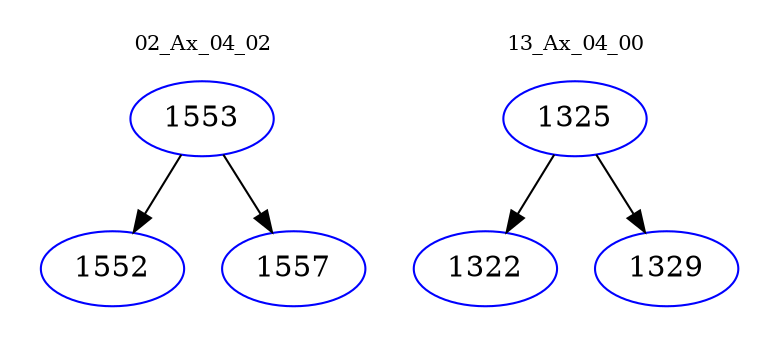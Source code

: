 digraph{
subgraph cluster_0 {
color = white
label = "02_Ax_04_02";
fontsize=10;
T0_1553 [label="1553", color="blue"]
T0_1553 -> T0_1552 [color="black"]
T0_1552 [label="1552", color="blue"]
T0_1553 -> T0_1557 [color="black"]
T0_1557 [label="1557", color="blue"]
}
subgraph cluster_1 {
color = white
label = "13_Ax_04_00";
fontsize=10;
T1_1325 [label="1325", color="blue"]
T1_1325 -> T1_1322 [color="black"]
T1_1322 [label="1322", color="blue"]
T1_1325 -> T1_1329 [color="black"]
T1_1329 [label="1329", color="blue"]
}
}
